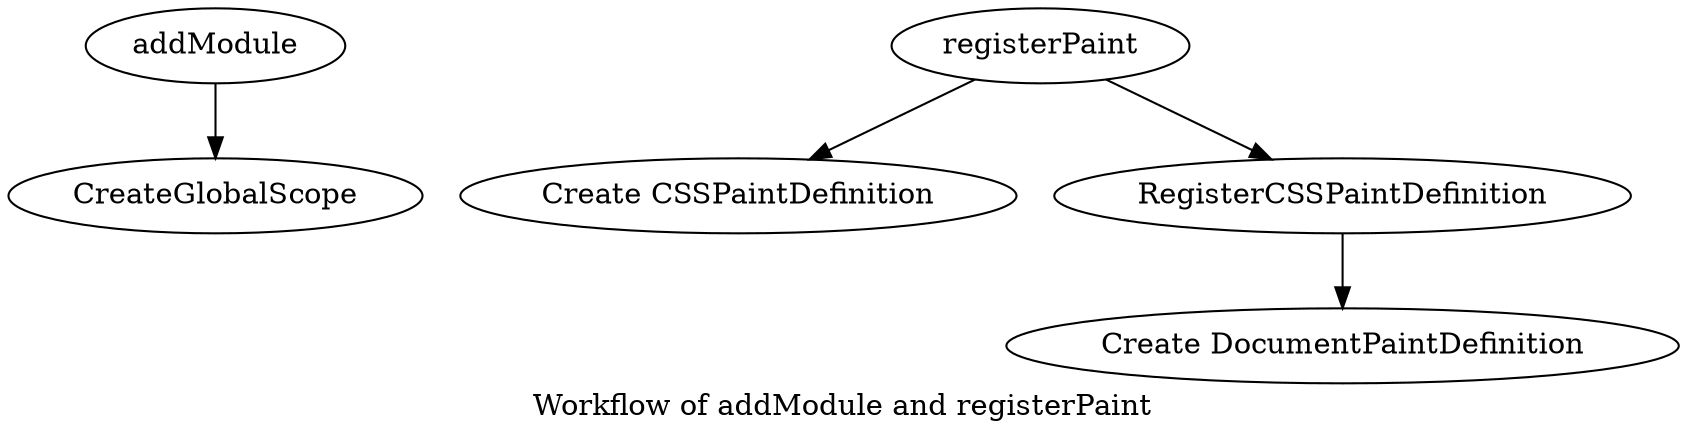 // dot -Tpng third_party/blink/renderer/modules/csspaint/images/addModule_registerPaint.png.dot > third_party/blink/renderer/modules/csspaint/images/addModule_registerPaint.png
// When making modifications run the above command to regenerate the diagram

digraph {
  label = "Workflow of addModule and registerPaint";
  addModule -> CreateGlobalScope;
  registerPaint -> "Create CSSPaintDefinition";
  registerPaint -> RegisterCSSPaintDefinition -> "Create DocumentPaintDefinition";
}